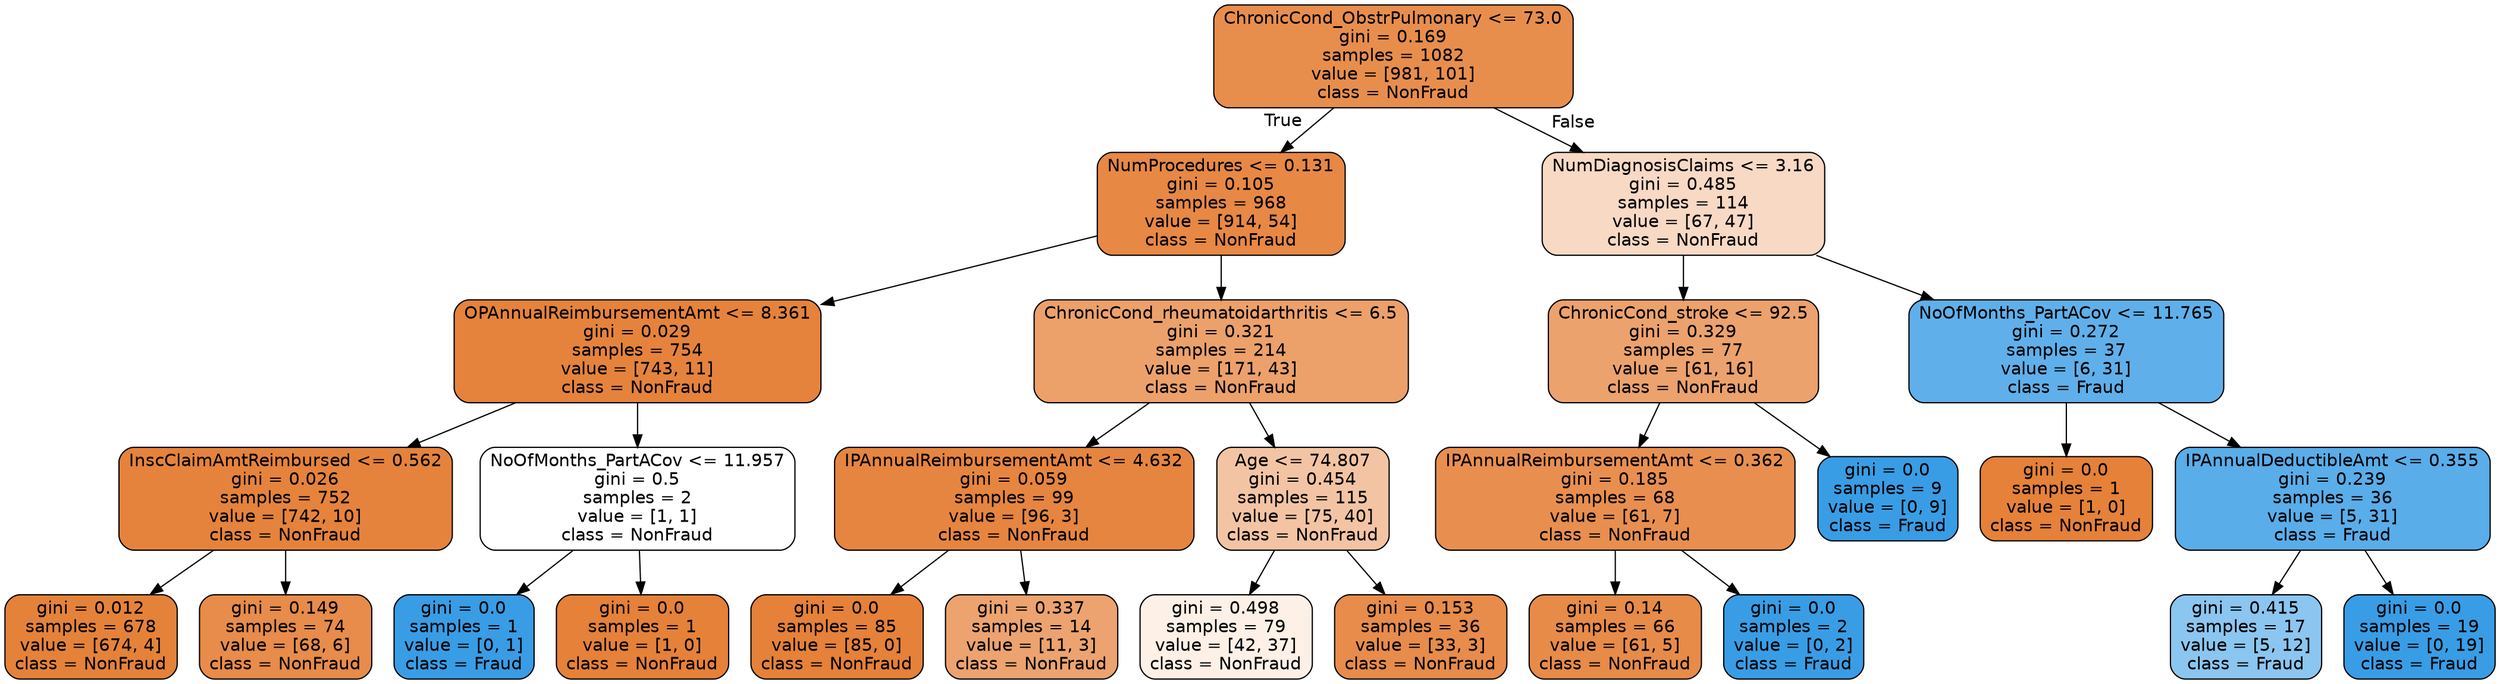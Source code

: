 digraph Tree {
node [shape=box, style="filled, rounded", color="black", fontname=helvetica] ;
edge [fontname=helvetica] ;
0 [label="ChronicCond_ObstrPulmonary <= 73.0\ngini = 0.169\nsamples = 1082\nvalue = [981, 101]\nclass = NonFraud", fillcolor="#e88e4d"] ;
1 [label="NumProcedures <= 0.131\ngini = 0.105\nsamples = 968\nvalue = [914, 54]\nclass = NonFraud", fillcolor="#e78845"] ;
0 -> 1 [labeldistance=2.5, labelangle=45, headlabel="True"] ;
2 [label="OPAnnualReimbursementAmt <= 8.361\ngini = 0.029\nsamples = 754\nvalue = [743, 11]\nclass = NonFraud", fillcolor="#e5833c"] ;
1 -> 2 ;
3 [label="InscClaimAmtReimbursed <= 0.562\ngini = 0.026\nsamples = 752\nvalue = [742, 10]\nclass = NonFraud", fillcolor="#e5833c"] ;
2 -> 3 ;
4 [label="gini = 0.012\nsamples = 678\nvalue = [674, 4]\nclass = NonFraud", fillcolor="#e5823a"] ;
3 -> 4 ;
5 [label="gini = 0.149\nsamples = 74\nvalue = [68, 6]\nclass = NonFraud", fillcolor="#e78c4a"] ;
3 -> 5 ;
6 [label="NoOfMonths_PartACov <= 11.957\ngini = 0.5\nsamples = 2\nvalue = [1, 1]\nclass = NonFraud", fillcolor="#ffffff"] ;
2 -> 6 ;
7 [label="gini = 0.0\nsamples = 1\nvalue = [0, 1]\nclass = Fraud", fillcolor="#399de5"] ;
6 -> 7 ;
8 [label="gini = 0.0\nsamples = 1\nvalue = [1, 0]\nclass = NonFraud", fillcolor="#e58139"] ;
6 -> 8 ;
9 [label="ChronicCond_rheumatoidarthritis <= 6.5\ngini = 0.321\nsamples = 214\nvalue = [171, 43]\nclass = NonFraud", fillcolor="#eca16b"] ;
1 -> 9 ;
10 [label="IPAnnualReimbursementAmt <= 4.632\ngini = 0.059\nsamples = 99\nvalue = [96, 3]\nclass = NonFraud", fillcolor="#e6853f"] ;
9 -> 10 ;
11 [label="gini = 0.0\nsamples = 85\nvalue = [85, 0]\nclass = NonFraud", fillcolor="#e58139"] ;
10 -> 11 ;
12 [label="gini = 0.337\nsamples = 14\nvalue = [11, 3]\nclass = NonFraud", fillcolor="#eca36f"] ;
10 -> 12 ;
13 [label="Age <= 74.807\ngini = 0.454\nsamples = 115\nvalue = [75, 40]\nclass = NonFraud", fillcolor="#f3c4a3"] ;
9 -> 13 ;
14 [label="gini = 0.498\nsamples = 79\nvalue = [42, 37]\nclass = NonFraud", fillcolor="#fcf0e7"] ;
13 -> 14 ;
15 [label="gini = 0.153\nsamples = 36\nvalue = [33, 3]\nclass = NonFraud", fillcolor="#e78c4b"] ;
13 -> 15 ;
16 [label="NumDiagnosisClaims <= 3.16\ngini = 0.485\nsamples = 114\nvalue = [67, 47]\nclass = NonFraud", fillcolor="#f7d9c4"] ;
0 -> 16 [labeldistance=2.5, labelangle=-45, headlabel="False"] ;
17 [label="ChronicCond_stroke <= 92.5\ngini = 0.329\nsamples = 77\nvalue = [61, 16]\nclass = NonFraud", fillcolor="#eca26d"] ;
16 -> 17 ;
18 [label="IPAnnualReimbursementAmt <= 0.362\ngini = 0.185\nsamples = 68\nvalue = [61, 7]\nclass = NonFraud", fillcolor="#e88f50"] ;
17 -> 18 ;
19 [label="gini = 0.14\nsamples = 66\nvalue = [61, 5]\nclass = NonFraud", fillcolor="#e78b49"] ;
18 -> 19 ;
20 [label="gini = 0.0\nsamples = 2\nvalue = [0, 2]\nclass = Fraud", fillcolor="#399de5"] ;
18 -> 20 ;
21 [label="gini = 0.0\nsamples = 9\nvalue = [0, 9]\nclass = Fraud", fillcolor="#399de5"] ;
17 -> 21 ;
22 [label="NoOfMonths_PartACov <= 11.765\ngini = 0.272\nsamples = 37\nvalue = [6, 31]\nclass = Fraud", fillcolor="#5fb0ea"] ;
16 -> 22 ;
23 [label="gini = 0.0\nsamples = 1\nvalue = [1, 0]\nclass = NonFraud", fillcolor="#e58139"] ;
22 -> 23 ;
24 [label="IPAnnualDeductibleAmt <= 0.355\ngini = 0.239\nsamples = 36\nvalue = [5, 31]\nclass = Fraud", fillcolor="#59ade9"] ;
22 -> 24 ;
25 [label="gini = 0.415\nsamples = 17\nvalue = [5, 12]\nclass = Fraud", fillcolor="#8bc6f0"] ;
24 -> 25 ;
26 [label="gini = 0.0\nsamples = 19\nvalue = [0, 19]\nclass = Fraud", fillcolor="#399de5"] ;
24 -> 26 ;
}